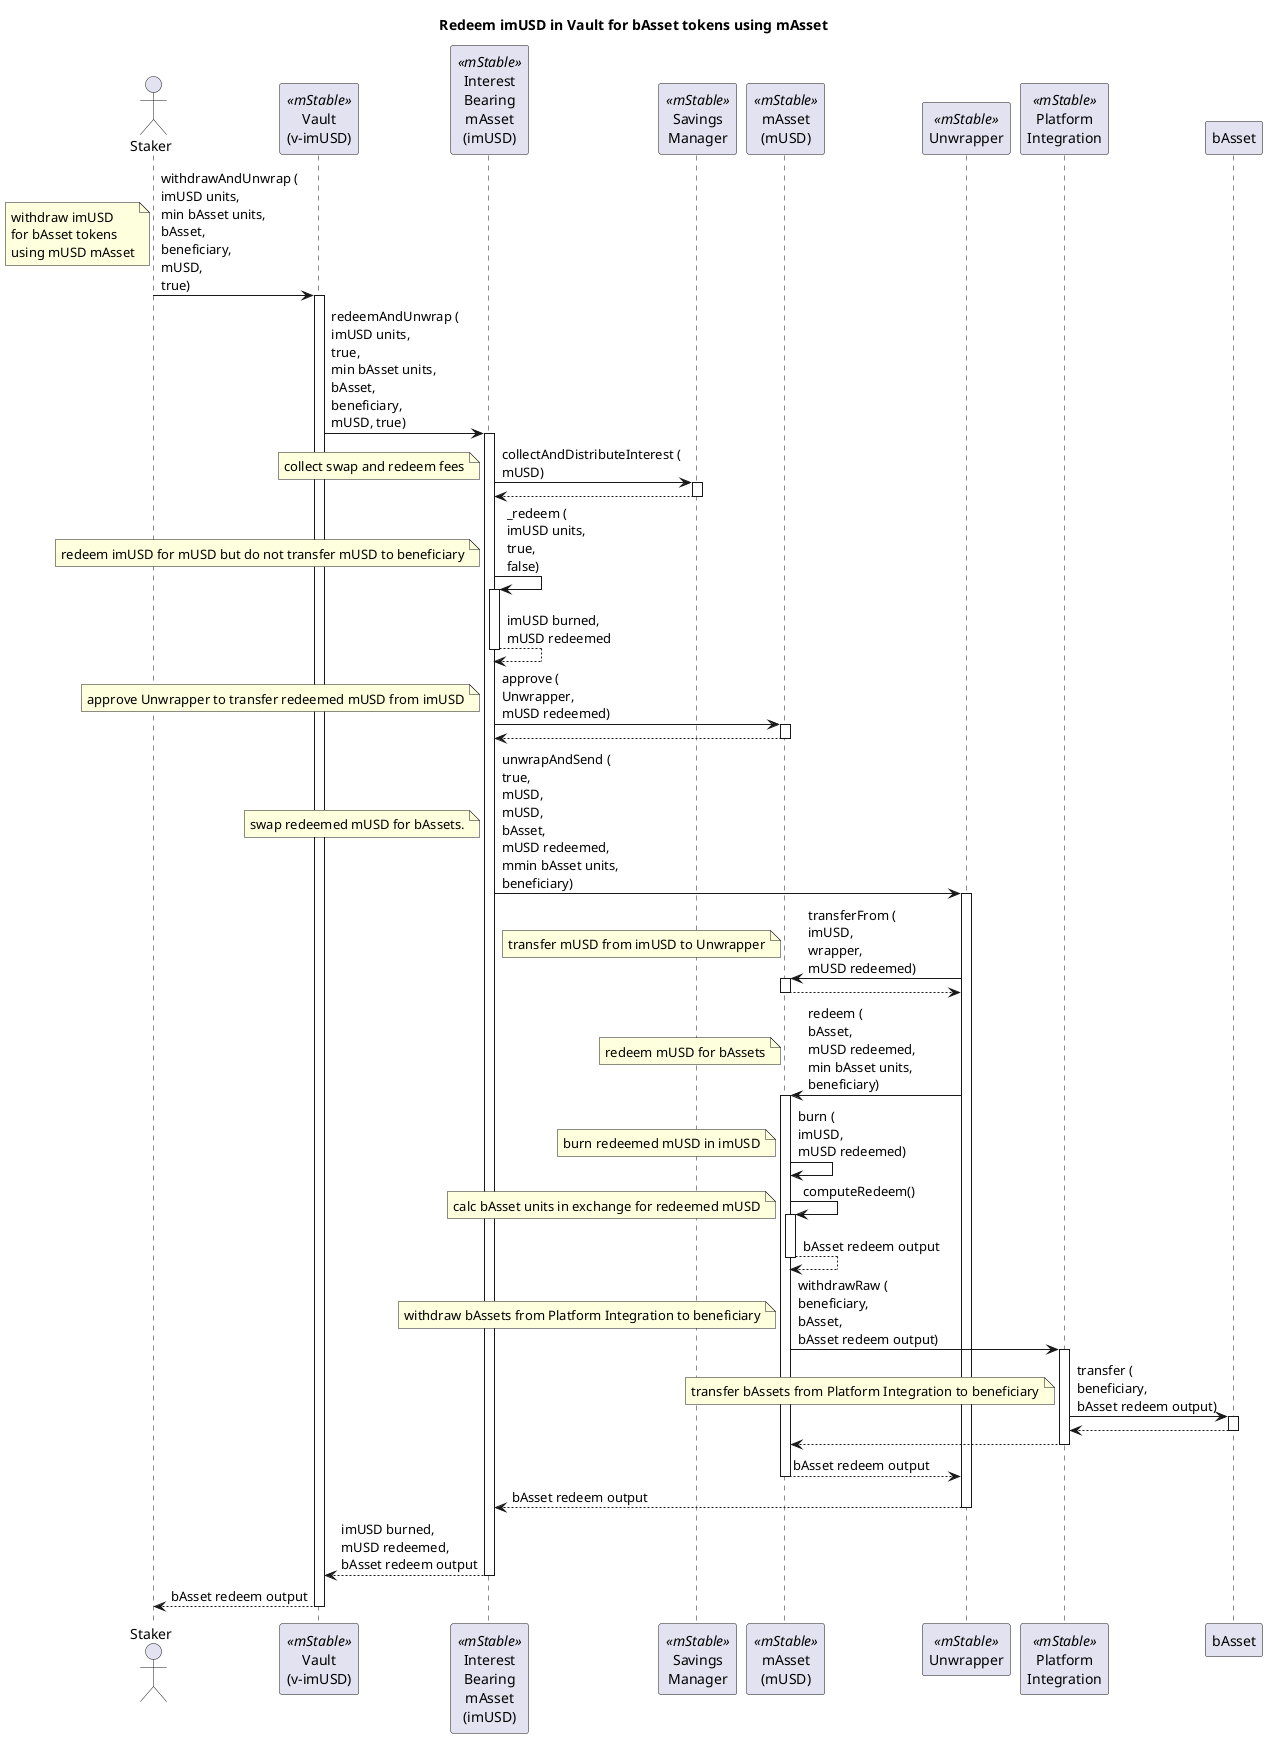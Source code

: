 @startuml

title "Redeem imUSD in Vault for bAsset tokens using mAsset"

actor "Staker" as user
participant "Vault\n(v-imUSD)" as vault <<mStable>>
participant "Interest\nBearing\nmAsset\n(imUSD)" as imusd <<mStable>>
participant "Savings\nManager" as sm <<mStable>>
participant "mAsset\n(mUSD)" as musd <<mStable>>
participant "Unwrapper" as wrapper <<mStable>>
participant "Platform\nIntegration" as pi <<mStable>>

user -> vault : withdrawAndUnwrap (\nimUSD units,\nmin bAsset units,\nbAsset,\nbeneficiary,\nmUSD,\ntrue)
activate vault
note left: withdraw imUSD\nfor bAsset tokens\nusing mUSD mAsset
vault -> imusd : redeemAndUnwrap (\nimUSD units,\ntrue,\nmin bAsset units,\nbAsset,\nbeneficiary,\nmUSD, true)
activate imusd

imusd -> sm : collectAndDistributeInterest (\nmUSD)
activate sm
note left: collect swap and redeem fees
return

imusd -> imusd : _redeem (\nimUSD units,\ntrue,\nfalse)
activate imusd
note left: redeem imUSD for mUSD but do not transfer mUSD to beneficiary
return imUSD burned,\nmUSD redeemed

imusd -> musd : approve (\nUnwrapper,\nmUSD redeemed)
activate musd
note left: approve Unwrapper to transfer redeemed mUSD from imUSD
return

imusd -> wrapper : unwrapAndSend (\ntrue,\nmUSD,\nmUSD,\nbAsset,\nmUSD redeemed,\nmmin bAsset units,\nbeneficiary)
activate wrapper
note left: swap redeemed mUSD for bAssets.
wrapper -> musd : transferFrom (\nimUSD,\nwrapper,\nmUSD redeemed)
activate musd 
note left: transfer mUSD from imUSD to Unwrapper
return
wrapper -> musd : redeem (\nbAsset,\nmUSD redeemed,\nmin bAsset units,\nbeneficiary)
activate musd
note left: redeem mUSD for bAssets
musd -> musd : burn (\nimUSD,\nmUSD redeemed)
note left: burn redeemed mUSD in imUSD
musd -> musd : computeRedeem()
activate musd 
note left: calc bAsset units in exchange for redeemed mUSD
return bAsset redeem output
musd -> pi : withdrawRaw (\nbeneficiary,\nbAsset,\nbAsset redeem output)
activate pi
note left: withdraw bAssets from Platform Integration to beneficiary
pi -> bAsset : transfer (\nbeneficiary,\nbAsset redeem output)
activate bAsset
note left: transfer bAssets from Platform Integration to beneficiary
return
return
return bAsset redeem output

return bAsset redeem output

return imUSD burned,\nmUSD redeemed,\nbAsset redeem output
return bAsset redeem output

@enduml